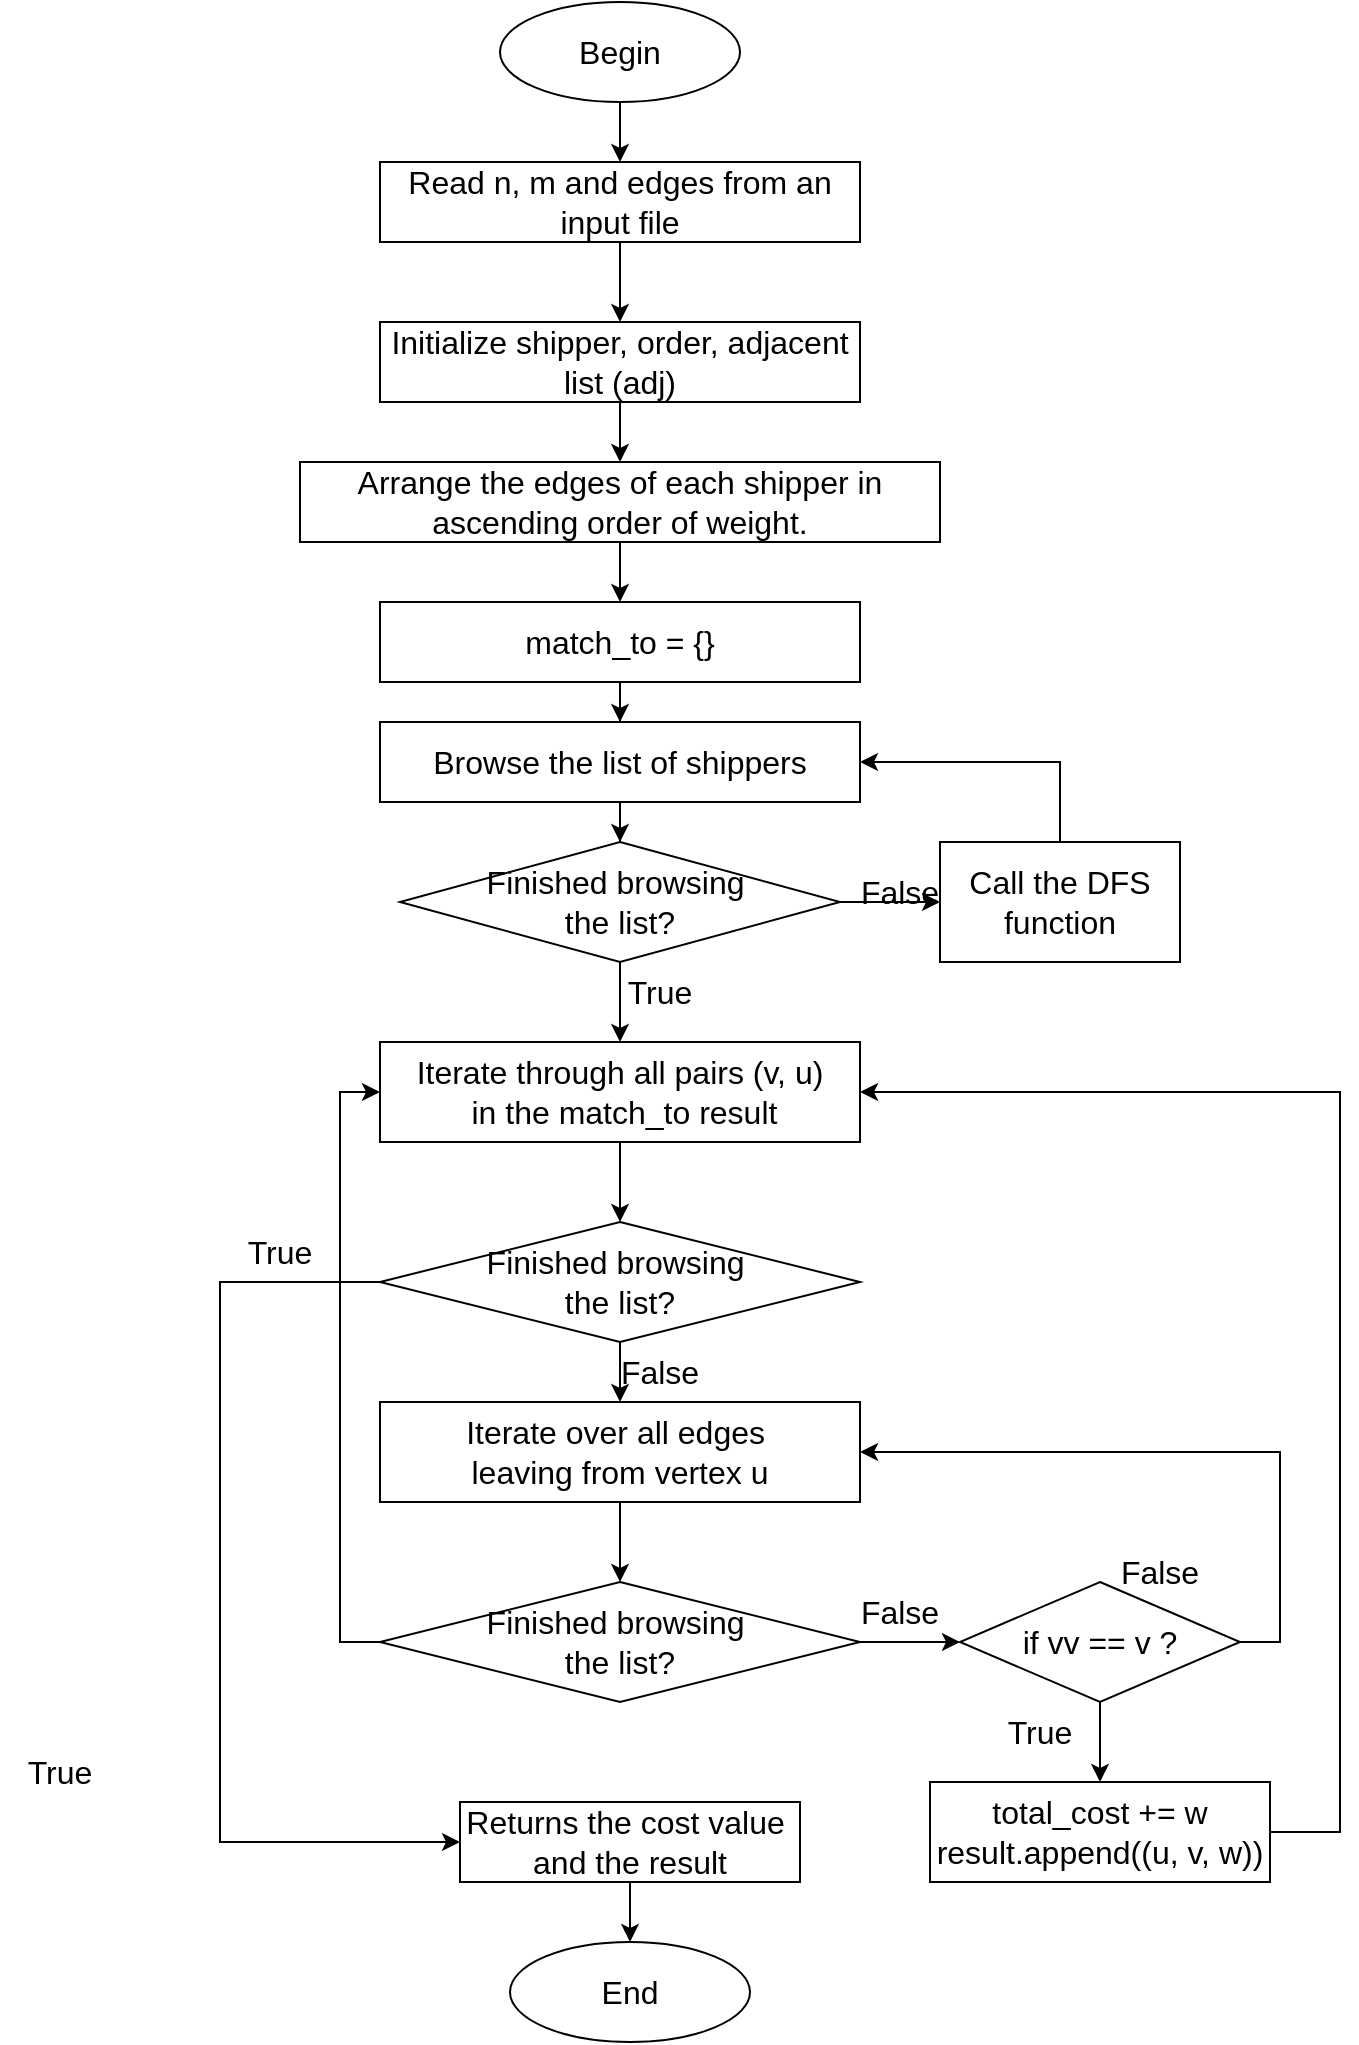 <mxfile version="28.2.5" pages="2">
  <diagram name="Page-1" id="xVQ26TS-9nPnl3b0Swa5">
    <mxGraphModel dx="1426" dy="777" grid="1" gridSize="10" guides="1" tooltips="1" connect="1" arrows="1" fold="1" page="1" pageScale="1" pageWidth="850" pageHeight="1100" math="0" shadow="0">
      <root>
        <mxCell id="0" />
        <mxCell id="1" parent="0" />
        <mxCell id="2A_SbFSFQwI9NCKNKfQg-3" value="" style="edgeStyle=orthogonalEdgeStyle;rounded=0;orthogonalLoop=1;jettySize=auto;html=1;fontSize=16;" parent="1" source="2A_SbFSFQwI9NCKNKfQg-1" target="2A_SbFSFQwI9NCKNKfQg-2" edge="1">
          <mxGeometry relative="1" as="geometry" />
        </mxCell>
        <mxCell id="2A_SbFSFQwI9NCKNKfQg-1" value="Begin" style="ellipse;whiteSpace=wrap;html=1;fontSize=16;" parent="1" vertex="1">
          <mxGeometry x="340" y="30" width="120" height="50" as="geometry" />
        </mxCell>
        <mxCell id="2A_SbFSFQwI9NCKNKfQg-5" value="" style="edgeStyle=orthogonalEdgeStyle;rounded=0;orthogonalLoop=1;jettySize=auto;html=1;fontSize=16;" parent="1" source="2A_SbFSFQwI9NCKNKfQg-2" target="2A_SbFSFQwI9NCKNKfQg-4" edge="1">
          <mxGeometry relative="1" as="geometry" />
        </mxCell>
        <mxCell id="2A_SbFSFQwI9NCKNKfQg-2" value="Read n, m and edges from an input file" style="rounded=0;whiteSpace=wrap;html=1;fontSize=16;" parent="1" vertex="1">
          <mxGeometry x="280" y="110" width="240" height="40" as="geometry" />
        </mxCell>
        <mxCell id="2A_SbFSFQwI9NCKNKfQg-7" value="" style="edgeStyle=orthogonalEdgeStyle;rounded=0;orthogonalLoop=1;jettySize=auto;html=1;fontSize=16;" parent="1" source="2A_SbFSFQwI9NCKNKfQg-4" target="2A_SbFSFQwI9NCKNKfQg-6" edge="1">
          <mxGeometry relative="1" as="geometry" />
        </mxCell>
        <mxCell id="2A_SbFSFQwI9NCKNKfQg-4" value="Initialize shipper, order, adjacent list (adj)" style="rounded=0;whiteSpace=wrap;html=1;fontSize=16;" parent="1" vertex="1">
          <mxGeometry x="280" y="190" width="240" height="40" as="geometry" />
        </mxCell>
        <mxCell id="2A_SbFSFQwI9NCKNKfQg-9" value="" style="edgeStyle=orthogonalEdgeStyle;rounded=0;orthogonalLoop=1;jettySize=auto;html=1;fontSize=16;" parent="1" source="2A_SbFSFQwI9NCKNKfQg-6" target="2A_SbFSFQwI9NCKNKfQg-8" edge="1">
          <mxGeometry relative="1" as="geometry" />
        </mxCell>
        <mxCell id="2A_SbFSFQwI9NCKNKfQg-6" value="Arrange the edges of each shipper in ascending order of weight." style="rounded=0;whiteSpace=wrap;html=1;fontSize=16;" parent="1" vertex="1">
          <mxGeometry x="240" y="260" width="320" height="40" as="geometry" />
        </mxCell>
        <mxCell id="2A_SbFSFQwI9NCKNKfQg-11" value="" style="edgeStyle=orthogonalEdgeStyle;rounded=0;orthogonalLoop=1;jettySize=auto;html=1;fontSize=16;" parent="1" source="2A_SbFSFQwI9NCKNKfQg-8" target="2A_SbFSFQwI9NCKNKfQg-10" edge="1">
          <mxGeometry relative="1" as="geometry" />
        </mxCell>
        <mxCell id="2A_SbFSFQwI9NCKNKfQg-8" value="match_to = {}" style="rounded=0;whiteSpace=wrap;html=1;fontSize=16;" parent="1" vertex="1">
          <mxGeometry x="280" y="330" width="240" height="40" as="geometry" />
        </mxCell>
        <mxCell id="2A_SbFSFQwI9NCKNKfQg-13" value="" style="edgeStyle=orthogonalEdgeStyle;rounded=0;orthogonalLoop=1;jettySize=auto;html=1;fontSize=16;" parent="1" source="2A_SbFSFQwI9NCKNKfQg-10" target="2A_SbFSFQwI9NCKNKfQg-12" edge="1">
          <mxGeometry relative="1" as="geometry" />
        </mxCell>
        <mxCell id="2A_SbFSFQwI9NCKNKfQg-10" value="Browse the list of shippers" style="rounded=0;whiteSpace=wrap;html=1;fontSize=16;" parent="1" vertex="1">
          <mxGeometry x="280" y="390" width="240" height="40" as="geometry" />
        </mxCell>
        <mxCell id="2A_SbFSFQwI9NCKNKfQg-15" style="edgeStyle=orthogonalEdgeStyle;rounded=0;orthogonalLoop=1;jettySize=auto;html=1;exitX=1;exitY=0.5;exitDx=0;exitDy=0;entryX=0;entryY=0.5;entryDx=0;entryDy=0;fontSize=16;" parent="1" source="2A_SbFSFQwI9NCKNKfQg-12" target="2A_SbFSFQwI9NCKNKfQg-14" edge="1">
          <mxGeometry relative="1" as="geometry" />
        </mxCell>
        <mxCell id="2A_SbFSFQwI9NCKNKfQg-17" value="" style="edgeStyle=orthogonalEdgeStyle;rounded=0;orthogonalLoop=1;jettySize=auto;html=1;fontSize=16;" parent="1" source="2A_SbFSFQwI9NCKNKfQg-12" target="2A_SbFSFQwI9NCKNKfQg-16" edge="1">
          <mxGeometry relative="1" as="geometry" />
        </mxCell>
        <mxCell id="2A_SbFSFQwI9NCKNKfQg-12" value="Finished browsing&amp;nbsp;&lt;div&gt;the list?&lt;/div&gt;" style="rhombus;whiteSpace=wrap;html=1;fontSize=16;" parent="1" vertex="1">
          <mxGeometry x="290" y="450" width="220" height="60" as="geometry" />
        </mxCell>
        <mxCell id="2A_SbFSFQwI9NCKNKfQg-18" style="edgeStyle=orthogonalEdgeStyle;rounded=0;orthogonalLoop=1;jettySize=auto;html=1;exitX=0.5;exitY=0;exitDx=0;exitDy=0;entryX=1;entryY=0.5;entryDx=0;entryDy=0;fontSize=16;" parent="1" source="2A_SbFSFQwI9NCKNKfQg-14" target="2A_SbFSFQwI9NCKNKfQg-10" edge="1">
          <mxGeometry relative="1" as="geometry" />
        </mxCell>
        <mxCell id="2A_SbFSFQwI9NCKNKfQg-14" value="Call the DFS function" style="rounded=0;whiteSpace=wrap;html=1;fontSize=16;" parent="1" vertex="1">
          <mxGeometry x="560" y="450" width="120" height="60" as="geometry" />
        </mxCell>
        <mxCell id="2A_SbFSFQwI9NCKNKfQg-20" value="" style="edgeStyle=orthogonalEdgeStyle;rounded=0;orthogonalLoop=1;jettySize=auto;html=1;fontSize=16;" parent="1" source="2A_SbFSFQwI9NCKNKfQg-16" target="2A_SbFSFQwI9NCKNKfQg-19" edge="1">
          <mxGeometry relative="1" as="geometry" />
        </mxCell>
        <mxCell id="2A_SbFSFQwI9NCKNKfQg-16" value="Iterate through all pairs (v, u)&lt;div&gt;&amp;nbsp;in the match_to result&lt;/div&gt;" style="rounded=0;whiteSpace=wrap;html=1;fontSize=16;" parent="1" vertex="1">
          <mxGeometry x="280" y="550" width="240" height="50" as="geometry" />
        </mxCell>
        <mxCell id="3Od6S8CFi3i6scTGe9zs-7" value="" style="edgeStyle=orthogonalEdgeStyle;rounded=0;orthogonalLoop=1;jettySize=auto;html=1;fontSize=16;" parent="1" source="2A_SbFSFQwI9NCKNKfQg-19" target="2A_SbFSFQwI9NCKNKfQg-22" edge="1">
          <mxGeometry relative="1" as="geometry" />
        </mxCell>
        <mxCell id="3Od6S8CFi3i6scTGe9zs-9" style="edgeStyle=orthogonalEdgeStyle;rounded=0;orthogonalLoop=1;jettySize=auto;html=1;entryX=0;entryY=0.5;entryDx=0;entryDy=0;fontSize=16;" parent="1" source="2A_SbFSFQwI9NCKNKfQg-19" target="2A_SbFSFQwI9NCKNKfQg-31" edge="1">
          <mxGeometry relative="1" as="geometry">
            <Array as="points">
              <mxPoint x="200" y="670" />
              <mxPoint x="200" y="950" />
            </Array>
          </mxGeometry>
        </mxCell>
        <mxCell id="2A_SbFSFQwI9NCKNKfQg-19" value="Finished browsing&amp;nbsp;&lt;div&gt;the list?&lt;/div&gt;" style="rhombus;whiteSpace=wrap;html=1;fontSize=16;" parent="1" vertex="1">
          <mxGeometry x="280" y="640" width="240" height="60" as="geometry" />
        </mxCell>
        <mxCell id="2A_SbFSFQwI9NCKNKfQg-25" value="" style="edgeStyle=orthogonalEdgeStyle;rounded=0;orthogonalLoop=1;jettySize=auto;html=1;fontSize=16;" parent="1" source="2A_SbFSFQwI9NCKNKfQg-22" target="2A_SbFSFQwI9NCKNKfQg-24" edge="1">
          <mxGeometry relative="1" as="geometry" />
        </mxCell>
        <mxCell id="2A_SbFSFQwI9NCKNKfQg-22" value="Iterate over all edges&amp;nbsp;&lt;div&gt;leaving from vertex u&lt;/div&gt;" style="rounded=0;whiteSpace=wrap;html=1;fontSize=16;" parent="1" vertex="1">
          <mxGeometry x="280" y="730" width="240" height="50" as="geometry" />
        </mxCell>
        <mxCell id="2A_SbFSFQwI9NCKNKfQg-27" style="edgeStyle=orthogonalEdgeStyle;rounded=0;orthogonalLoop=1;jettySize=auto;html=1;exitX=1;exitY=0.5;exitDx=0;exitDy=0;entryX=0;entryY=0.5;entryDx=0;entryDy=0;fontSize=16;" parent="1" source="2A_SbFSFQwI9NCKNKfQg-24" target="2A_SbFSFQwI9NCKNKfQg-26" edge="1">
          <mxGeometry relative="1" as="geometry" />
        </mxCell>
        <mxCell id="3Od6S8CFi3i6scTGe9zs-6" style="edgeStyle=orthogonalEdgeStyle;rounded=0;orthogonalLoop=1;jettySize=auto;html=1;exitX=0;exitY=0.5;exitDx=0;exitDy=0;entryX=0;entryY=0.5;entryDx=0;entryDy=0;fontSize=16;" parent="1" source="2A_SbFSFQwI9NCKNKfQg-24" target="2A_SbFSFQwI9NCKNKfQg-16" edge="1">
          <mxGeometry relative="1" as="geometry" />
        </mxCell>
        <mxCell id="2A_SbFSFQwI9NCKNKfQg-24" value="Finished browsing&amp;nbsp;&lt;div&gt;the list?&lt;/div&gt;" style="rhombus;whiteSpace=wrap;html=1;fontSize=16;" parent="1" vertex="1">
          <mxGeometry x="280" y="820" width="240" height="60" as="geometry" />
        </mxCell>
        <mxCell id="2A_SbFSFQwI9NCKNKfQg-29" value="" style="edgeStyle=orthogonalEdgeStyle;rounded=0;orthogonalLoop=1;jettySize=auto;html=1;fontSize=16;" parent="1" source="2A_SbFSFQwI9NCKNKfQg-26" target="2A_SbFSFQwI9NCKNKfQg-28" edge="1">
          <mxGeometry relative="1" as="geometry" />
        </mxCell>
        <mxCell id="2A_SbFSFQwI9NCKNKfQg-30" style="edgeStyle=orthogonalEdgeStyle;rounded=0;orthogonalLoop=1;jettySize=auto;html=1;exitX=1;exitY=0.5;exitDx=0;exitDy=0;entryX=1;entryY=0.5;entryDx=0;entryDy=0;fontSize=16;" parent="1" source="2A_SbFSFQwI9NCKNKfQg-26" target="2A_SbFSFQwI9NCKNKfQg-22" edge="1">
          <mxGeometry relative="1" as="geometry" />
        </mxCell>
        <mxCell id="2A_SbFSFQwI9NCKNKfQg-26" value="if vv == v ?" style="rhombus;whiteSpace=wrap;html=1;fontSize=16;" parent="1" vertex="1">
          <mxGeometry x="570" y="820" width="140" height="60" as="geometry" />
        </mxCell>
        <mxCell id="Ob2yLLa6XE7fqjVu12nJ-1" style="edgeStyle=orthogonalEdgeStyle;rounded=0;orthogonalLoop=1;jettySize=auto;html=1;entryX=1;entryY=0.5;entryDx=0;entryDy=0;" edge="1" parent="1" source="2A_SbFSFQwI9NCKNKfQg-28" target="2A_SbFSFQwI9NCKNKfQg-16">
          <mxGeometry relative="1" as="geometry">
            <Array as="points">
              <mxPoint x="760" y="945" />
              <mxPoint x="760" y="575" />
            </Array>
          </mxGeometry>
        </mxCell>
        <mxCell id="2A_SbFSFQwI9NCKNKfQg-28" value="total_cost += w&lt;div&gt;result.append((u, v, w))&lt;/div&gt;" style="rounded=0;whiteSpace=wrap;html=1;fontSize=16;" parent="1" vertex="1">
          <mxGeometry x="555" y="920" width="170" height="50" as="geometry" />
        </mxCell>
        <mxCell id="2A_SbFSFQwI9NCKNKfQg-38" value="" style="edgeStyle=orthogonalEdgeStyle;rounded=0;orthogonalLoop=1;jettySize=auto;html=1;fontSize=16;" parent="1" source="2A_SbFSFQwI9NCKNKfQg-31" target="2A_SbFSFQwI9NCKNKfQg-37" edge="1">
          <mxGeometry relative="1" as="geometry" />
        </mxCell>
        <mxCell id="2A_SbFSFQwI9NCKNKfQg-31" value="Returns the cost value&amp;nbsp;&lt;div&gt;and the result&lt;/div&gt;" style="rounded=0;whiteSpace=wrap;html=1;fontSize=16;" parent="1" vertex="1">
          <mxGeometry x="320" y="930" width="170" height="40" as="geometry" />
        </mxCell>
        <mxCell id="2A_SbFSFQwI9NCKNKfQg-37" value="End" style="ellipse;whiteSpace=wrap;html=1;fontSize=16;" parent="1" vertex="1">
          <mxGeometry x="345" y="1000" width="120" height="50" as="geometry" />
        </mxCell>
        <mxCell id="3Od6S8CFi3i6scTGe9zs-10" value="True" style="text;strokeColor=none;align=center;fillColor=none;html=1;verticalAlign=middle;whiteSpace=wrap;rounded=0;fontSize=16;" parent="1" vertex="1">
          <mxGeometry x="390" y="510" width="60" height="30" as="geometry" />
        </mxCell>
        <mxCell id="3Od6S8CFi3i6scTGe9zs-11" value="False" style="text;strokeColor=none;align=center;fillColor=none;html=1;verticalAlign=middle;whiteSpace=wrap;rounded=0;fontSize=16;" parent="1" vertex="1">
          <mxGeometry x="510" y="460" width="60" height="30" as="geometry" />
        </mxCell>
        <mxCell id="3Od6S8CFi3i6scTGe9zs-12" value="True" style="text;strokeColor=none;align=center;fillColor=none;html=1;verticalAlign=middle;whiteSpace=wrap;rounded=0;fontSize=16;" parent="1" vertex="1">
          <mxGeometry x="200" y="640" width="60" height="30" as="geometry" />
        </mxCell>
        <mxCell id="3Od6S8CFi3i6scTGe9zs-13" value="False" style="text;strokeColor=none;align=center;fillColor=none;html=1;verticalAlign=middle;whiteSpace=wrap;rounded=0;fontSize=16;" parent="1" vertex="1">
          <mxGeometry x="390" y="700" width="60" height="30" as="geometry" />
        </mxCell>
        <mxCell id="3Od6S8CFi3i6scTGe9zs-14" value="True" style="text;strokeColor=none;align=center;fillColor=none;html=1;verticalAlign=middle;whiteSpace=wrap;rounded=0;fontSize=16;" parent="1" vertex="1">
          <mxGeometry x="90" y="900" width="60" height="30" as="geometry" />
        </mxCell>
        <mxCell id="3Od6S8CFi3i6scTGe9zs-15" value="False" style="text;strokeColor=none;align=center;fillColor=none;html=1;verticalAlign=middle;whiteSpace=wrap;rounded=0;fontSize=16;" parent="1" vertex="1">
          <mxGeometry x="510" y="820" width="60" height="30" as="geometry" />
        </mxCell>
        <mxCell id="3Od6S8CFi3i6scTGe9zs-16" value="False" style="text;strokeColor=none;align=center;fillColor=none;html=1;verticalAlign=middle;whiteSpace=wrap;rounded=0;fontSize=16;" parent="1" vertex="1">
          <mxGeometry x="640" y="800" width="60" height="30" as="geometry" />
        </mxCell>
        <mxCell id="3Od6S8CFi3i6scTGe9zs-17" value="True" style="text;strokeColor=none;align=center;fillColor=none;html=1;verticalAlign=middle;whiteSpace=wrap;rounded=0;fontSize=16;" parent="1" vertex="1">
          <mxGeometry x="580" y="880" width="60" height="30" as="geometry" />
        </mxCell>
      </root>
    </mxGraphModel>
  </diagram>
  <diagram id="YGLkKydmFXJNacxht6CW" name="Page-2">
    <mxGraphModel dx="1426" dy="777" grid="1" gridSize="10" guides="1" tooltips="1" connect="1" arrows="1" fold="1" page="1" pageScale="1" pageWidth="850" pageHeight="1100" math="0" shadow="0">
      <root>
        <mxCell id="0" />
        <mxCell id="1" parent="0" />
        <mxCell id="BuTLXM4rKSmtT2MdxAmf-3" value="" style="edgeStyle=orthogonalEdgeStyle;rounded=0;orthogonalLoop=1;jettySize=auto;html=1;" edge="1" parent="1" source="BuTLXM4rKSmtT2MdxAmf-1" target="BuTLXM4rKSmtT2MdxAmf-2">
          <mxGeometry relative="1" as="geometry" />
        </mxCell>
        <mxCell id="BuTLXM4rKSmtT2MdxAmf-1" value="Bắt đầu" style="ellipse;whiteSpace=wrap;html=1;" vertex="1" parent="1">
          <mxGeometry x="360" y="40" width="120" height="50" as="geometry" />
        </mxCell>
        <mxCell id="0rB2-SKs5Lnc0A8TI4xo-2" value="" style="edgeStyle=orthogonalEdgeStyle;rounded=0;orthogonalLoop=1;jettySize=auto;html=1;" edge="1" parent="1" source="BuTLXM4rKSmtT2MdxAmf-2" target="0rB2-SKs5Lnc0A8TI4xo-1">
          <mxGeometry relative="1" as="geometry" />
        </mxCell>
        <mxCell id="BuTLXM4rKSmtT2MdxAmf-2" value="Duyệt tất cả order mà &lt;code data-end=&quot;1831&quot; data-start=&quot;1828&quot;&gt;u&lt;/code&gt; có cạnh tới" style="rounded=0;whiteSpace=wrap;html=1;" vertex="1" parent="1">
          <mxGeometry x="320" y="120" width="200" height="40" as="geometry" />
        </mxCell>
        <mxCell id="0rB2-SKs5Lnc0A8TI4xo-4" style="edgeStyle=orthogonalEdgeStyle;rounded=0;orthogonalLoop=1;jettySize=auto;html=1;exitX=1;exitY=0.5;exitDx=0;exitDy=0;entryX=0;entryY=0.5;entryDx=0;entryDy=0;" edge="1" parent="1" source="0rB2-SKs5Lnc0A8TI4xo-1" target="0rB2-SKs5Lnc0A8TI4xo-3">
          <mxGeometry relative="1" as="geometry" />
        </mxCell>
        <mxCell id="exZfm3OVi_6MwPLwBPTf-3" style="edgeStyle=orthogonalEdgeStyle;rounded=0;orthogonalLoop=1;jettySize=auto;html=1;exitX=0;exitY=0.5;exitDx=0;exitDy=0;entryX=0.5;entryY=0;entryDx=0;entryDy=0;" edge="1" parent="1" source="0rB2-SKs5Lnc0A8TI4xo-1" target="exZfm3OVi_6MwPLwBPTf-2">
          <mxGeometry relative="1" as="geometry" />
        </mxCell>
        <mxCell id="0rB2-SKs5Lnc0A8TI4xo-1" value="Duyệt xong&amp;nbsp;&lt;div&gt;danh sách ?&lt;/div&gt;" style="rhombus;whiteSpace=wrap;html=1;" vertex="1" parent="1">
          <mxGeometry x="350" y="180" width="140" height="60" as="geometry" />
        </mxCell>
        <mxCell id="0rB2-SKs5Lnc0A8TI4xo-5" style="edgeStyle=orthogonalEdgeStyle;rounded=0;orthogonalLoop=1;jettySize=auto;html=1;exitX=0.5;exitY=0;exitDx=0;exitDy=0;entryX=1;entryY=0.5;entryDx=0;entryDy=0;" edge="1" parent="1" source="0rB2-SKs5Lnc0A8TI4xo-3" target="BuTLXM4rKSmtT2MdxAmf-2">
          <mxGeometry relative="1" as="geometry" />
        </mxCell>
        <mxCell id="0rB2-SKs5Lnc0A8TI4xo-7" value="" style="edgeStyle=orthogonalEdgeStyle;rounded=0;orthogonalLoop=1;jettySize=auto;html=1;" edge="1" parent="1" source="0rB2-SKs5Lnc0A8TI4xo-3" target="0rB2-SKs5Lnc0A8TI4xo-6">
          <mxGeometry relative="1" as="geometry" />
        </mxCell>
        <mxCell id="0rB2-SKs5Lnc0A8TI4xo-3" value="if v in used ?" style="rhombus;whiteSpace=wrap;html=1;" vertex="1" parent="1">
          <mxGeometry x="560" y="180" width="140" height="60" as="geometry" />
        </mxCell>
        <mxCell id="0rB2-SKs5Lnc0A8TI4xo-9" value="" style="edgeStyle=orthogonalEdgeStyle;rounded=0;orthogonalLoop=1;jettySize=auto;html=1;" edge="1" parent="1" source="0rB2-SKs5Lnc0A8TI4xo-6" target="0rB2-SKs5Lnc0A8TI4xo-8">
          <mxGeometry relative="1" as="geometry" />
        </mxCell>
        <mxCell id="0rB2-SKs5Lnc0A8TI4xo-6" value="used.add(v)" style="rounded=0;whiteSpace=wrap;html=1;" vertex="1" parent="1">
          <mxGeometry x="570" y="280" width="120" height="40" as="geometry" />
        </mxCell>
        <mxCell id="0rB2-SKs5Lnc0A8TI4xo-11" value="" style="edgeStyle=orthogonalEdgeStyle;rounded=0;orthogonalLoop=1;jettySize=auto;html=1;" edge="1" parent="1" source="0rB2-SKs5Lnc0A8TI4xo-8" target="0rB2-SKs5Lnc0A8TI4xo-10">
          <mxGeometry relative="1" as="geometry" />
        </mxCell>
        <mxCell id="0rB2-SKs5Lnc0A8TI4xo-13" value="" style="edgeStyle=orthogonalEdgeStyle;rounded=0;orthogonalLoop=1;jettySize=auto;html=1;" edge="1" parent="1" source="0rB2-SKs5Lnc0A8TI4xo-8" target="0rB2-SKs5Lnc0A8TI4xo-12">
          <mxGeometry relative="1" as="geometry" />
        </mxCell>
        <mxCell id="0rB2-SKs5Lnc0A8TI4xo-8" value="if v not in match_to ?" style="rhombus;whiteSpace=wrap;html=1;" vertex="1" parent="1">
          <mxGeometry x="560" y="350" width="140" height="60" as="geometry" />
        </mxCell>
        <mxCell id="exZfm3OVi_6MwPLwBPTf-4" value="" style="edgeStyle=orthogonalEdgeStyle;rounded=0;orthogonalLoop=1;jettySize=auto;html=1;" edge="1" parent="1" source="0rB2-SKs5Lnc0A8TI4xo-10" target="exZfm3OVi_6MwPLwBPTf-1">
          <mxGeometry relative="1" as="geometry" />
        </mxCell>
        <mxCell id="0rB2-SKs5Lnc0A8TI4xo-10" value="&lt;div style=&quot;font-family: Consolas, &amp;quot;Courier New&amp;quot;, monospace; font-size: 14px; line-height: 19px; white-space: pre;&quot;&gt;&lt;span style=&quot;font-family: Helvetica; font-size: 12px; white-space: normal; background-color: rgb(255, 255, 255);&quot;&gt;match_to[v] = u&lt;/span&gt;&lt;/div&gt;" style="rounded=0;whiteSpace=wrap;html=1;" vertex="1" parent="1">
          <mxGeometry x="570" y="440" width="120" height="40" as="geometry" />
        </mxCell>
        <mxCell id="0rB2-SKs5Lnc0A8TI4xo-14" style="edgeStyle=orthogonalEdgeStyle;rounded=0;orthogonalLoop=1;jettySize=auto;html=1;exitX=0.5;exitY=1;exitDx=0;exitDy=0;entryX=0;entryY=0.5;entryDx=0;entryDy=0;" edge="1" parent="1" source="0rB2-SKs5Lnc0A8TI4xo-12" target="0rB2-SKs5Lnc0A8TI4xo-10">
          <mxGeometry relative="1" as="geometry" />
        </mxCell>
        <mxCell id="0rB2-SKs5Lnc0A8TI4xo-12" value="&lt;div style=&quot;font-family: Consolas, &amp;quot;Courier New&amp;quot;, monospace; font-size: 14px; line-height: 19px; white-space: pre;&quot;&gt;&lt;span style=&quot;font-family: Helvetica; font-size: 12px; white-space: normal; background-color: rgb(255, 255, 255);&quot;&gt;Gọi lại hàm DFS&lt;/span&gt;&lt;/div&gt;" style="rounded=0;whiteSpace=wrap;html=1;" vertex="1" parent="1">
          <mxGeometry x="360" y="360" width="120" height="40" as="geometry" />
        </mxCell>
        <mxCell id="exZfm3OVi_6MwPLwBPTf-6" style="edgeStyle=orthogonalEdgeStyle;rounded=0;orthogonalLoop=1;jettySize=auto;html=1;entryX=1;entryY=0.5;entryDx=0;entryDy=0;" edge="1" parent="1" source="exZfm3OVi_6MwPLwBPTf-1" target="exZfm3OVi_6MwPLwBPTf-5">
          <mxGeometry relative="1" as="geometry">
            <Array as="points">
              <mxPoint x="630" y="625" />
            </Array>
          </mxGeometry>
        </mxCell>
        <mxCell id="exZfm3OVi_6MwPLwBPTf-1" value="&lt;div style=&quot;line-height: 19px;&quot;&gt;&lt;span style=&quot;background-color: rgb(255, 255, 255);&quot;&gt;return True&lt;/span&gt;&lt;/div&gt;" style="rounded=0;whiteSpace=wrap;html=1;" vertex="1" parent="1">
          <mxGeometry x="570" y="520" width="120" height="40" as="geometry" />
        </mxCell>
        <mxCell id="exZfm3OVi_6MwPLwBPTf-7" style="edgeStyle=orthogonalEdgeStyle;rounded=0;orthogonalLoop=1;jettySize=auto;html=1;entryX=0;entryY=0.5;entryDx=0;entryDy=0;" edge="1" parent="1" source="exZfm3OVi_6MwPLwBPTf-2" target="exZfm3OVi_6MwPLwBPTf-5">
          <mxGeometry relative="1" as="geometry">
            <Array as="points">
              <mxPoint x="260" y="625" />
            </Array>
          </mxGeometry>
        </mxCell>
        <mxCell id="exZfm3OVi_6MwPLwBPTf-2" value="&lt;div style=&quot;line-height: 19px;&quot;&gt;&lt;span style=&quot;background-color: rgb(255, 255, 255);&quot;&gt;return False&lt;/span&gt;&lt;/div&gt;" style="rounded=0;whiteSpace=wrap;html=1;" vertex="1" parent="1">
          <mxGeometry x="200" y="520" width="120" height="40" as="geometry" />
        </mxCell>
        <mxCell id="exZfm3OVi_6MwPLwBPTf-5" value="Kết thúc" style="ellipse;whiteSpace=wrap;html=1;" vertex="1" parent="1">
          <mxGeometry x="365" y="600" width="120" height="50" as="geometry" />
        </mxCell>
        <mxCell id="exZfm3OVi_6MwPLwBPTf-8" value="True" style="text;strokeColor=none;align=center;fillColor=none;html=1;verticalAlign=middle;whiteSpace=wrap;rounded=0;" vertex="1" parent="1">
          <mxGeometry x="305" y="190" width="60" height="30" as="geometry" />
        </mxCell>
        <mxCell id="exZfm3OVi_6MwPLwBPTf-9" value="False" style="text;strokeColor=none;align=center;fillColor=none;html=1;verticalAlign=middle;whiteSpace=wrap;rounded=0;" vertex="1" parent="1">
          <mxGeometry x="490" y="200" width="60" height="30" as="geometry" />
        </mxCell>
        <mxCell id="exZfm3OVi_6MwPLwBPTf-10" value="False" style="text;strokeColor=none;align=center;fillColor=none;html=1;verticalAlign=middle;whiteSpace=wrap;rounded=0;" vertex="1" parent="1">
          <mxGeometry x="620" y="240" width="60" height="30" as="geometry" />
        </mxCell>
        <mxCell id="exZfm3OVi_6MwPLwBPTf-11" value="True" style="text;strokeColor=none;align=center;fillColor=none;html=1;verticalAlign=middle;whiteSpace=wrap;rounded=0;" vertex="1" parent="1">
          <mxGeometry x="620" y="160" width="60" height="30" as="geometry" />
        </mxCell>
        <mxCell id="exZfm3OVi_6MwPLwBPTf-12" value="False" style="text;strokeColor=none;align=center;fillColor=none;html=1;verticalAlign=middle;whiteSpace=wrap;rounded=0;" vertex="1" parent="1">
          <mxGeometry x="500" y="360" width="60" height="30" as="geometry" />
        </mxCell>
        <mxCell id="exZfm3OVi_6MwPLwBPTf-13" value="True" style="text;strokeColor=none;align=center;fillColor=none;html=1;verticalAlign=middle;whiteSpace=wrap;rounded=0;" vertex="1" parent="1">
          <mxGeometry x="620" y="410" width="60" height="30" as="geometry" />
        </mxCell>
      </root>
    </mxGraphModel>
  </diagram>
</mxfile>
